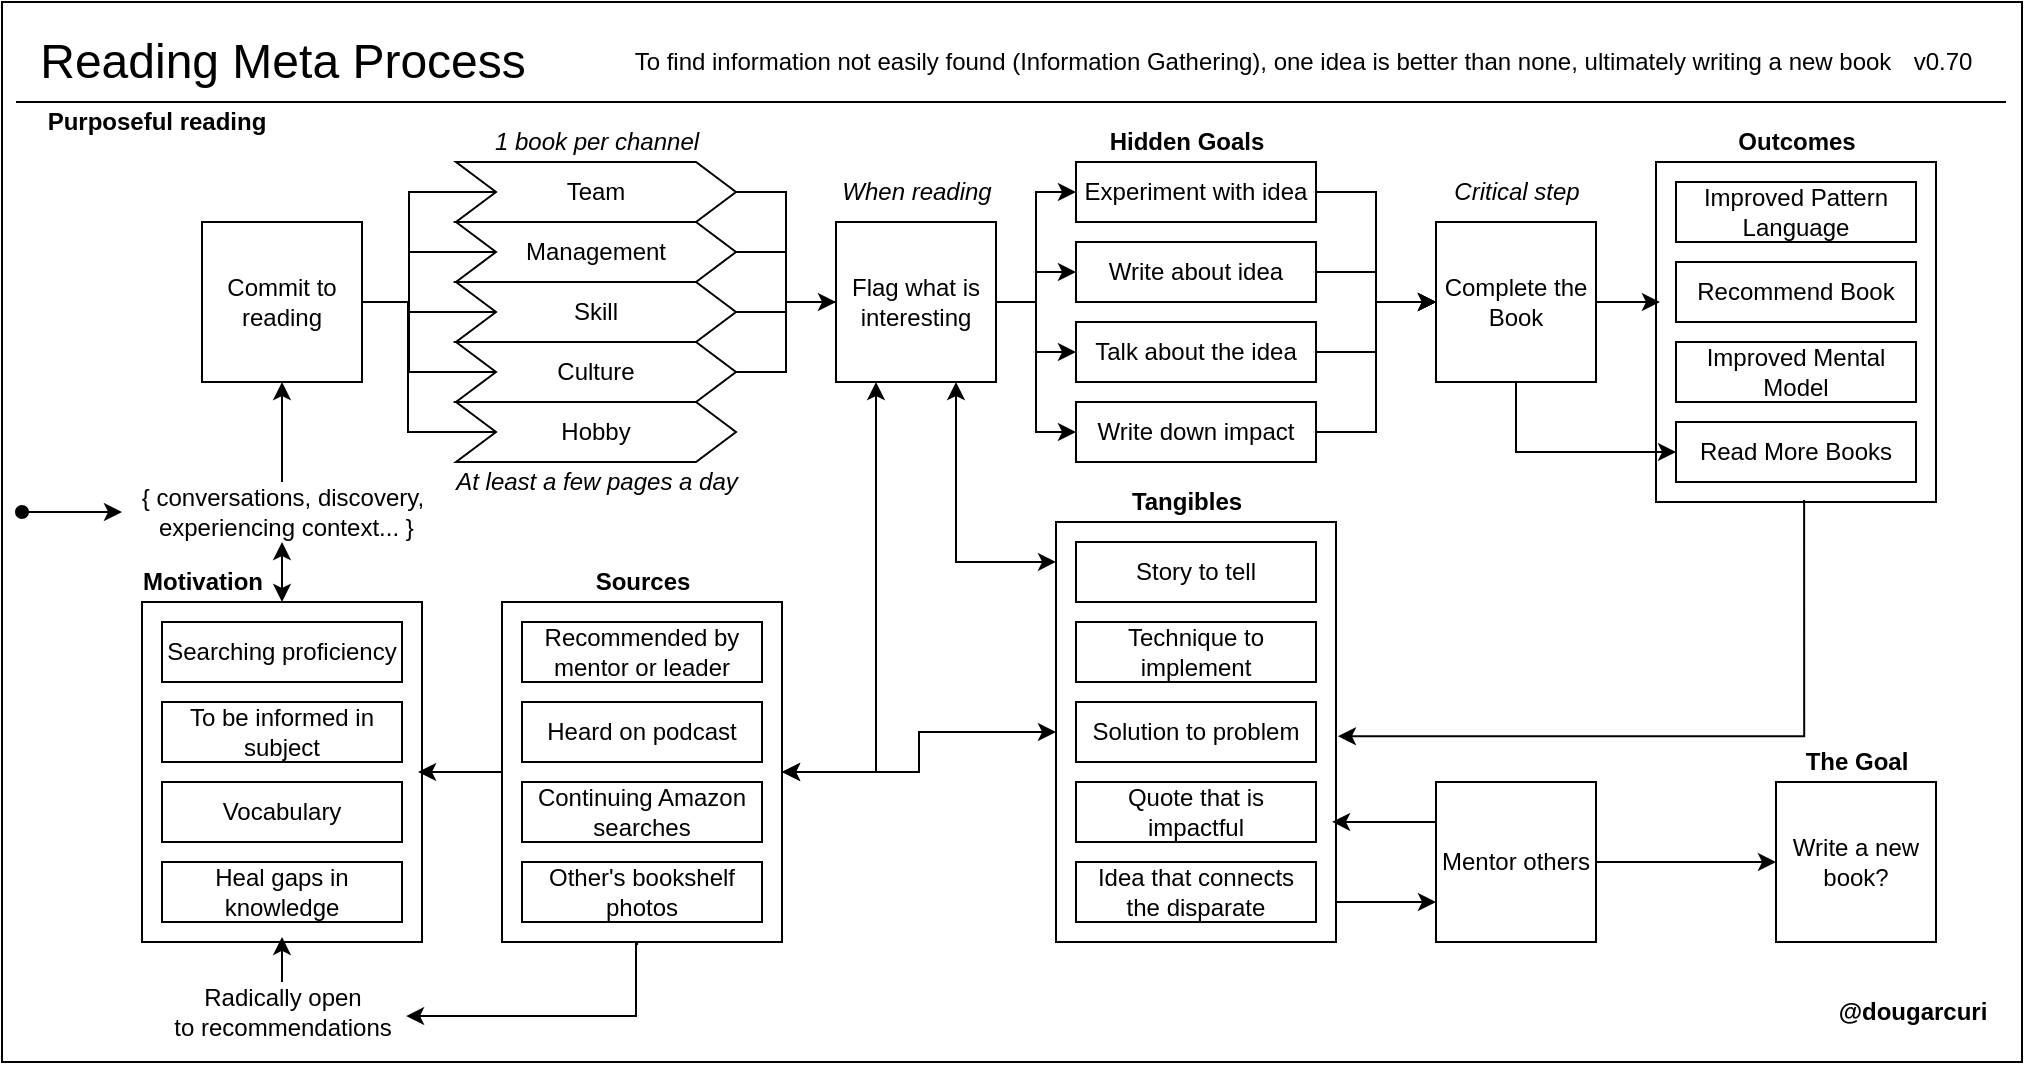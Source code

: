 <mxfile version="13.6.6" type="device"><diagram id="YEcZWM5yn9CC_GXmh8b7" name="Page-1"><mxGraphModel dx="2148" dy="794" grid="1" gridSize="10" guides="1" tooltips="1" connect="1" arrows="1" fold="1" page="1" pageScale="1" pageWidth="850" pageHeight="1100" math="0" shadow="0"><root><mxCell id="0"/><mxCell id="1" parent="0"/><mxCell id="oZXL2kZeHIh9_-ydEniH-50" value="" style="rounded=0;whiteSpace=wrap;html=1;fillColor=none;" vertex="1" parent="1"><mxGeometry x="-10" y="20" width="1010" height="530" as="geometry"/></mxCell><mxCell id="oZXL2kZeHIh9_-ydEniH-198" style="edgeStyle=orthogonalEdgeStyle;rounded=0;orthogonalLoop=1;jettySize=auto;html=1;entryX=1.007;entryY=0.51;entryDx=0;entryDy=0;entryPerimeter=0;startArrow=none;startFill=0;endArrow=classic;endFill=1;exitX=0.529;exitY=0.994;exitDx=0;exitDy=0;exitPerimeter=0;" edge="1" parent="1" source="oZXL2kZeHIh9_-ydEniH-195" target="oZXL2kZeHIh9_-ydEniH-180"><mxGeometry relative="1" as="geometry"><Array as="points"><mxPoint x="891" y="387"/></Array></mxGeometry></mxCell><mxCell id="oZXL2kZeHIh9_-ydEniH-195" value="" style="verticalLabelPosition=bottom;verticalAlign=top;html=1;shape=mxgraph.basic.rect;fillColor2=none;strokeWidth=1;size=20;indent=5;fillColor=none;" vertex="1" parent="1"><mxGeometry x="817" y="100" width="140" height="170" as="geometry"/></mxCell><mxCell id="oZXL2kZeHIh9_-ydEniH-204" style="edgeStyle=orthogonalEdgeStyle;rounded=0;orthogonalLoop=1;jettySize=auto;html=1;entryX=0;entryY=0.75;entryDx=0;entryDy=0;startArrow=none;startFill=0;endArrow=classic;endFill=1;" edge="1" parent="1" source="oZXL2kZeHIh9_-ydEniH-180" target="oZXL2kZeHIh9_-ydEniH-201"><mxGeometry relative="1" as="geometry"><Array as="points"><mxPoint x="667" y="470"/><mxPoint x="667" y="470"/></Array></mxGeometry></mxCell><mxCell id="oZXL2kZeHIh9_-ydEniH-180" value="" style="verticalLabelPosition=bottom;verticalAlign=top;html=1;shape=mxgraph.basic.rect;fillColor2=none;strokeWidth=1;size=20;indent=5;fillColor=none;" vertex="1" parent="1"><mxGeometry x="517" y="280" width="140" height="210" as="geometry"/></mxCell><mxCell id="oZXL2kZeHIh9_-ydEniH-1" value="&lt;font style=&quot;font-size: 24px&quot;&gt;Reading Meta Process&lt;/font&gt;" style="text;html=1;align=center;verticalAlign=middle;resizable=0;points=[];autosize=1;" vertex="1" parent="1"><mxGeometry y="40" width="260" height="20" as="geometry"/></mxCell><mxCell id="oZXL2kZeHIh9_-ydEniH-240" style="edgeStyle=orthogonalEdgeStyle;rounded=0;orthogonalLoop=1;jettySize=auto;html=1;exitX=1;exitY=0.5;exitDx=0;exitDy=0;entryX=0;entryY=0.5;entryDx=0;entryDy=0;startArrow=none;startFill=0;endArrow=none;endFill=0;" edge="1" parent="1" source="oZXL2kZeHIh9_-ydEniH-2" target="oZXL2kZeHIh9_-ydEniH-123"><mxGeometry relative="1" as="geometry"/></mxCell><mxCell id="oZXL2kZeHIh9_-ydEniH-241" style="edgeStyle=orthogonalEdgeStyle;rounded=0;orthogonalLoop=1;jettySize=auto;html=1;exitX=1;exitY=0.5;exitDx=0;exitDy=0;entryX=0;entryY=0.5;entryDx=0;entryDy=0;startArrow=none;startFill=0;endArrow=none;endFill=0;" edge="1" parent="1" source="oZXL2kZeHIh9_-ydEniH-2" target="oZXL2kZeHIh9_-ydEniH-125"><mxGeometry relative="1" as="geometry"/></mxCell><mxCell id="oZXL2kZeHIh9_-ydEniH-242" style="edgeStyle=orthogonalEdgeStyle;rounded=0;orthogonalLoop=1;jettySize=auto;html=1;exitX=1;exitY=0.5;exitDx=0;exitDy=0;entryX=0;entryY=0.5;entryDx=0;entryDy=0;startArrow=none;startFill=0;endArrow=none;endFill=0;" edge="1" parent="1" source="oZXL2kZeHIh9_-ydEniH-2" target="oZXL2kZeHIh9_-ydEniH-130"><mxGeometry relative="1" as="geometry"/></mxCell><mxCell id="oZXL2kZeHIh9_-ydEniH-243" style="edgeStyle=orthogonalEdgeStyle;rounded=0;orthogonalLoop=1;jettySize=auto;html=1;exitX=1;exitY=0.5;exitDx=0;exitDy=0;entryX=0;entryY=0.5;entryDx=0;entryDy=0;startArrow=none;startFill=0;endArrow=none;endFill=0;" edge="1" parent="1" source="oZXL2kZeHIh9_-ydEniH-2" target="oZXL2kZeHIh9_-ydEniH-134"><mxGeometry relative="1" as="geometry"/></mxCell><mxCell id="oZXL2kZeHIh9_-ydEniH-244" style="edgeStyle=orthogonalEdgeStyle;rounded=0;orthogonalLoop=1;jettySize=auto;html=1;exitX=1;exitY=0.5;exitDx=0;exitDy=0;startArrow=none;startFill=0;endArrow=none;endFill=0;" edge="1" parent="1" target="oZXL2kZeHIh9_-ydEniH-235"><mxGeometry relative="1" as="geometry"><mxPoint x="173" y="170" as="sourcePoint"/><mxPoint x="240" y="235" as="targetPoint"/><Array as="points"><mxPoint x="193" y="170"/><mxPoint x="193" y="235"/></Array></mxGeometry></mxCell><mxCell id="oZXL2kZeHIh9_-ydEniH-2" value="Commit to reading" style="whiteSpace=wrap;html=1;aspect=fixed;" vertex="1" parent="1"><mxGeometry x="90" y="130" width="80" height="80" as="geometry"/></mxCell><mxCell id="oZXL2kZeHIh9_-ydEniH-7" value="To find information not easily found (Information Gathering), one idea is better than none, ultimately writing a new book" style="text;html=1;align=center;verticalAlign=middle;resizable=0;points=[];autosize=1;" vertex="1" parent="1"><mxGeometry x="300" y="40" width="640" height="20" as="geometry"/></mxCell><mxCell id="oZXL2kZeHIh9_-ydEniH-19" style="edgeStyle=orthogonalEdgeStyle;rounded=0;orthogonalLoop=1;jettySize=auto;html=1;exitX=1;exitY=0.5;exitDx=0;exitDy=0;entryX=0;entryY=0.5;entryDx=0;entryDy=0;" edge="1" parent="1" source="oZXL2kZeHIh9_-ydEniH-123" target="oZXL2kZeHIh9_-ydEniH-18"><mxGeometry relative="1" as="geometry"><mxPoint x="347" y="115" as="sourcePoint"/></mxGeometry></mxCell><mxCell id="oZXL2kZeHIh9_-ydEniH-17" value="&lt;b&gt;Purposeful reading&lt;/b&gt;" style="text;html=1;align=center;verticalAlign=middle;resizable=0;points=[];autosize=1;" vertex="1" parent="1"><mxGeometry x="7" y="70" width="120" height="20" as="geometry"/></mxCell><mxCell id="oZXL2kZeHIh9_-ydEniH-77" style="edgeStyle=orthogonalEdgeStyle;rounded=0;orthogonalLoop=1;jettySize=auto;html=1;exitX=1;exitY=0.5;exitDx=0;exitDy=0;entryX=0;entryY=0.5;entryDx=0;entryDy=0;endArrow=classic;endFill=1;" edge="1" parent="1" source="oZXL2kZeHIh9_-ydEniH-18" target="oZXL2kZeHIh9_-ydEniH-25"><mxGeometry relative="1" as="geometry"/></mxCell><mxCell id="oZXL2kZeHIh9_-ydEniH-78" style="edgeStyle=orthogonalEdgeStyle;rounded=0;orthogonalLoop=1;jettySize=auto;html=1;exitX=1;exitY=0.5;exitDx=0;exitDy=0;entryX=0;entryY=0.5;entryDx=0;entryDy=0;endArrow=classic;endFill=1;" edge="1" parent="1" source="oZXL2kZeHIh9_-ydEniH-18" target="oZXL2kZeHIh9_-ydEniH-26"><mxGeometry relative="1" as="geometry"/></mxCell><mxCell id="oZXL2kZeHIh9_-ydEniH-79" style="edgeStyle=orthogonalEdgeStyle;rounded=0;orthogonalLoop=1;jettySize=auto;html=1;exitX=1;exitY=0.5;exitDx=0;exitDy=0;entryX=0;entryY=0.5;entryDx=0;entryDy=0;endArrow=classic;endFill=1;" edge="1" parent="1" source="oZXL2kZeHIh9_-ydEniH-18" target="oZXL2kZeHIh9_-ydEniH-39"><mxGeometry relative="1" as="geometry"/></mxCell><mxCell id="oZXL2kZeHIh9_-ydEniH-80" style="edgeStyle=orthogonalEdgeStyle;rounded=0;orthogonalLoop=1;jettySize=auto;html=1;exitX=1;exitY=0.5;exitDx=0;exitDy=0;entryX=0;entryY=0.5;entryDx=0;entryDy=0;endArrow=classic;endFill=1;" edge="1" parent="1" source="oZXL2kZeHIh9_-ydEniH-18" target="oZXL2kZeHIh9_-ydEniH-60"><mxGeometry relative="1" as="geometry"/></mxCell><mxCell id="oZXL2kZeHIh9_-ydEniH-193" style="edgeStyle=orthogonalEdgeStyle;rounded=0;orthogonalLoop=1;jettySize=auto;html=1;exitX=0.25;exitY=1;exitDx=0;exitDy=0;entryX=1;entryY=0.5;entryDx=0;entryDy=0;entryPerimeter=0;startArrow=classic;startFill=1;endArrow=classic;endFill=1;" edge="1" parent="1" source="oZXL2kZeHIh9_-ydEniH-18" target="oZXL2kZeHIh9_-ydEniH-182"><mxGeometry relative="1" as="geometry"/></mxCell><mxCell id="oZXL2kZeHIh9_-ydEniH-18" value="Flag what is interesting" style="whiteSpace=wrap;html=1;aspect=fixed;" vertex="1" parent="1"><mxGeometry x="407" y="130" width="80" height="80" as="geometry"/></mxCell><mxCell id="oZXL2kZeHIh9_-ydEniH-112" style="edgeStyle=orthogonalEdgeStyle;rounded=0;orthogonalLoop=1;jettySize=auto;html=1;exitX=1;exitY=0.5;exitDx=0;exitDy=0;entryX=0;entryY=0.5;entryDx=0;entryDy=0;endArrow=classic;endFill=1;" edge="1" parent="1" source="oZXL2kZeHIh9_-ydEniH-25" target="oZXL2kZeHIh9_-ydEniH-110"><mxGeometry relative="1" as="geometry"/></mxCell><mxCell id="oZXL2kZeHIh9_-ydEniH-25" value="Experiment with idea" style="rounded=0;whiteSpace=wrap;html=1;" vertex="1" parent="1"><mxGeometry x="527" y="100" width="120" height="30" as="geometry"/></mxCell><mxCell id="oZXL2kZeHIh9_-ydEniH-113" style="edgeStyle=orthogonalEdgeStyle;rounded=0;orthogonalLoop=1;jettySize=auto;html=1;exitX=1;exitY=0.5;exitDx=0;exitDy=0;entryX=0;entryY=0.5;entryDx=0;entryDy=0;endArrow=classic;endFill=1;" edge="1" parent="1" source="oZXL2kZeHIh9_-ydEniH-26" target="oZXL2kZeHIh9_-ydEniH-110"><mxGeometry relative="1" as="geometry"/></mxCell><mxCell id="oZXL2kZeHIh9_-ydEniH-26" value="Write about idea" style="rounded=0;whiteSpace=wrap;html=1;" vertex="1" parent="1"><mxGeometry x="527" y="140" width="120" height="30" as="geometry"/></mxCell><mxCell id="oZXL2kZeHIh9_-ydEniH-29" value="v0.70" style="text;html=1;align=center;verticalAlign=middle;resizable=0;points=[];autosize=1;" vertex="1" parent="1"><mxGeometry x="940" y="40" width="40" height="20" as="geometry"/></mxCell><mxCell id="oZXL2kZeHIh9_-ydEniH-30" value="&lt;b&gt;@dougarcuri&lt;/b&gt;" style="text;html=1;align=center;verticalAlign=middle;resizable=0;points=[];autosize=1;" vertex="1" parent="1"><mxGeometry x="900" y="515" width="90" height="20" as="geometry"/></mxCell><mxCell id="oZXL2kZeHIh9_-ydEniH-31" value="" style="endArrow=none;html=1;" edge="1" parent="1"><mxGeometry width="50" height="50" relative="1" as="geometry"><mxPoint x="-3" y="70" as="sourcePoint"/><mxPoint x="992" y="70" as="targetPoint"/></mxGeometry></mxCell><mxCell id="oZXL2kZeHIh9_-ydEniH-114" style="edgeStyle=orthogonalEdgeStyle;rounded=0;orthogonalLoop=1;jettySize=auto;html=1;exitX=1;exitY=0.5;exitDx=0;exitDy=0;entryX=0;entryY=0.5;entryDx=0;entryDy=0;endArrow=classic;endFill=1;" edge="1" parent="1" source="oZXL2kZeHIh9_-ydEniH-39" target="oZXL2kZeHIh9_-ydEniH-110"><mxGeometry relative="1" as="geometry"/></mxCell><mxCell id="oZXL2kZeHIh9_-ydEniH-39" value="Talk about the idea" style="rounded=0;whiteSpace=wrap;html=1;" vertex="1" parent="1"><mxGeometry x="527" y="180" width="120" height="30" as="geometry"/></mxCell><mxCell id="oZXL2kZeHIh9_-ydEniH-46" value="&lt;i&gt;1 book per channel&lt;/i&gt;" style="text;html=1;align=center;verticalAlign=middle;resizable=0;points=[];autosize=1;" vertex="1" parent="1"><mxGeometry x="227" y="80" width="120" height="20" as="geometry"/></mxCell><mxCell id="oZXL2kZeHIh9_-ydEniH-47" value="&lt;i&gt;At least a few pages a day&lt;/i&gt;" style="text;html=1;align=center;verticalAlign=middle;resizable=0;points=[];autosize=1;" vertex="1" parent="1"><mxGeometry x="207" y="250" width="160" height="20" as="geometry"/></mxCell><mxCell id="oZXL2kZeHIh9_-ydEniH-213" style="edgeStyle=orthogonalEdgeStyle;rounded=0;orthogonalLoop=1;jettySize=auto;html=1;entryX=0.5;entryY=0.985;entryDx=0;entryDy=0;entryPerimeter=0;startArrow=none;startFill=0;endArrow=classic;endFill=1;" edge="1" parent="1" source="oZXL2kZeHIh9_-ydEniH-49" target="oZXL2kZeHIh9_-ydEniH-208"><mxGeometry relative="1" as="geometry"/></mxCell><mxCell id="oZXL2kZeHIh9_-ydEniH-49" value="Radically open&lt;br&gt;to recommendations" style="text;html=1;align=center;verticalAlign=middle;resizable=0;points=[];autosize=1;" vertex="1" parent="1"><mxGeometry x="70" y="510" width="120" height="30" as="geometry"/></mxCell><mxCell id="oZXL2kZeHIh9_-ydEniH-116" style="edgeStyle=orthogonalEdgeStyle;rounded=0;orthogonalLoop=1;jettySize=auto;html=1;exitX=1;exitY=0.5;exitDx=0;exitDy=0;entryX=0;entryY=0.5;entryDx=0;entryDy=0;endArrow=classic;endFill=1;" edge="1" parent="1" source="oZXL2kZeHIh9_-ydEniH-60" target="oZXL2kZeHIh9_-ydEniH-110"><mxGeometry relative="1" as="geometry"/></mxCell><mxCell id="oZXL2kZeHIh9_-ydEniH-60" value="Write down impact" style="rounded=0;whiteSpace=wrap;html=1;" vertex="1" parent="1"><mxGeometry x="527" y="220" width="120" height="30" as="geometry"/></mxCell><mxCell id="oZXL2kZeHIh9_-ydEniH-70" value="&lt;b&gt;Outcomes&lt;/b&gt;" style="text;html=1;align=center;verticalAlign=middle;resizable=0;points=[];autosize=1;" vertex="1" parent="1"><mxGeometry x="852" y="80" width="70" height="20" as="geometry"/></mxCell><mxCell id="oZXL2kZeHIh9_-ydEniH-90" value="Improved Pattern Language" style="rounded=0;whiteSpace=wrap;html=1;" vertex="1" parent="1"><mxGeometry x="827" y="110" width="120" height="30" as="geometry"/></mxCell><mxCell id="oZXL2kZeHIh9_-ydEniH-91" value="Recommend Book" style="rounded=0;whiteSpace=wrap;html=1;" vertex="1" parent="1"><mxGeometry x="827" y="150" width="120" height="30" as="geometry"/></mxCell><mxCell id="oZXL2kZeHIh9_-ydEniH-92" value="Improved Mental Model" style="rounded=0;whiteSpace=wrap;html=1;" vertex="1" parent="1"><mxGeometry x="827" y="190" width="120" height="30" as="geometry"/></mxCell><mxCell id="oZXL2kZeHIh9_-ydEniH-93" value="Read More Books" style="rounded=0;whiteSpace=wrap;html=1;" vertex="1" parent="1"><mxGeometry x="827" y="230" width="120" height="30" as="geometry"/></mxCell><mxCell id="oZXL2kZeHIh9_-ydEniH-197" style="edgeStyle=orthogonalEdgeStyle;rounded=0;orthogonalLoop=1;jettySize=auto;html=1;exitX=1;exitY=0.5;exitDx=0;exitDy=0;entryX=0.014;entryY=0.412;entryDx=0;entryDy=0;entryPerimeter=0;startArrow=none;startFill=0;endArrow=classic;endFill=1;" edge="1" parent="1" source="oZXL2kZeHIh9_-ydEniH-110" target="oZXL2kZeHIh9_-ydEniH-195"><mxGeometry relative="1" as="geometry"/></mxCell><mxCell id="oZXL2kZeHIh9_-ydEniH-219" style="edgeStyle=orthogonalEdgeStyle;rounded=0;orthogonalLoop=1;jettySize=auto;html=1;exitX=0.5;exitY=1;exitDx=0;exitDy=0;entryX=0;entryY=0.5;entryDx=0;entryDy=0;startArrow=none;startFill=0;endArrow=classic;endFill=1;" edge="1" parent="1" source="oZXL2kZeHIh9_-ydEniH-110" target="oZXL2kZeHIh9_-ydEniH-93"><mxGeometry relative="1" as="geometry"/></mxCell><mxCell id="oZXL2kZeHIh9_-ydEniH-110" value="Complete the Book" style="whiteSpace=wrap;html=1;aspect=fixed;" vertex="1" parent="1"><mxGeometry x="707" y="130" width="80" height="80" as="geometry"/></mxCell><mxCell id="oZXL2kZeHIh9_-ydEniH-123" value="Team" style="shape=step;perimeter=stepPerimeter;whiteSpace=wrap;html=1;fixedSize=1;fillColor=none;" vertex="1" parent="1"><mxGeometry x="217" y="100" width="140" height="30" as="geometry"/></mxCell><mxCell id="oZXL2kZeHIh9_-ydEniH-127" style="edgeStyle=orthogonalEdgeStyle;rounded=0;orthogonalLoop=1;jettySize=auto;html=1;exitX=1;exitY=0.5;exitDx=0;exitDy=0;endArrow=none;endFill=0;" edge="1" parent="1" source="oZXL2kZeHIh9_-ydEniH-125" target="oZXL2kZeHIh9_-ydEniH-18"><mxGeometry relative="1" as="geometry"/></mxCell><mxCell id="oZXL2kZeHIh9_-ydEniH-125" value="Management" style="shape=step;perimeter=stepPerimeter;whiteSpace=wrap;html=1;fixedSize=1;fillColor=none;" vertex="1" parent="1"><mxGeometry x="217" y="130" width="140" height="30" as="geometry"/></mxCell><mxCell id="oZXL2kZeHIh9_-ydEniH-133" style="edgeStyle=orthogonalEdgeStyle;rounded=0;orthogonalLoop=1;jettySize=auto;html=1;exitX=1;exitY=0.5;exitDx=0;exitDy=0;entryX=0;entryY=0.5;entryDx=0;entryDy=0;endArrow=none;endFill=0;" edge="1" parent="1" source="oZXL2kZeHIh9_-ydEniH-130" target="oZXL2kZeHIh9_-ydEniH-18"><mxGeometry relative="1" as="geometry"/></mxCell><mxCell id="oZXL2kZeHIh9_-ydEniH-130" value="Skill" style="shape=step;perimeter=stepPerimeter;whiteSpace=wrap;html=1;fixedSize=1;fillColor=none;" vertex="1" parent="1"><mxGeometry x="217" y="160" width="140" height="30" as="geometry"/></mxCell><mxCell id="oZXL2kZeHIh9_-ydEniH-135" style="edgeStyle=orthogonalEdgeStyle;rounded=0;orthogonalLoop=1;jettySize=auto;html=1;exitX=1;exitY=0.5;exitDx=0;exitDy=0;entryX=0;entryY=0.5;entryDx=0;entryDy=0;endArrow=none;endFill=0;" edge="1" parent="1" source="oZXL2kZeHIh9_-ydEniH-134" target="oZXL2kZeHIh9_-ydEniH-18"><mxGeometry relative="1" as="geometry"/></mxCell><mxCell id="oZXL2kZeHIh9_-ydEniH-134" value="Culture" style="shape=step;perimeter=stepPerimeter;whiteSpace=wrap;html=1;fixedSize=1;fillColor=none;" vertex="1" parent="1"><mxGeometry x="217" y="190" width="140" height="30" as="geometry"/></mxCell><mxCell id="oZXL2kZeHIh9_-ydEniH-159" value="&lt;i&gt;Critical step&lt;/i&gt;" style="text;html=1;align=center;verticalAlign=middle;resizable=0;points=[];autosize=1;" vertex="1" parent="1"><mxGeometry x="707" y="105" width="80" height="20" as="geometry"/></mxCell><mxCell id="oZXL2kZeHIh9_-ydEniH-166" value="Story to tell" style="rounded=0;whiteSpace=wrap;html=1;" vertex="1" parent="1"><mxGeometry x="527" y="290" width="120" height="30" as="geometry"/></mxCell><mxCell id="oZXL2kZeHIh9_-ydEniH-167" value="Technique to implement" style="rounded=0;whiteSpace=wrap;html=1;" vertex="1" parent="1"><mxGeometry x="527" y="330" width="120" height="30" as="geometry"/></mxCell><mxCell id="oZXL2kZeHIh9_-ydEniH-168" value="Solution to problem" style="rounded=0;whiteSpace=wrap;html=1;" vertex="1" parent="1"><mxGeometry x="527" y="370" width="120" height="30" as="geometry"/></mxCell><mxCell id="oZXL2kZeHIh9_-ydEniH-170" value="Quote that is impactful" style="rounded=0;whiteSpace=wrap;html=1;" vertex="1" parent="1"><mxGeometry x="527" y="410" width="120" height="30" as="geometry"/></mxCell><mxCell id="oZXL2kZeHIh9_-ydEniH-173" value="Idea that connects the disparate" style="rounded=0;whiteSpace=wrap;html=1;" vertex="1" parent="1"><mxGeometry x="527" y="450" width="120" height="30" as="geometry"/></mxCell><mxCell id="oZXL2kZeHIh9_-ydEniH-174" value="&lt;b&gt;Tangibles&lt;/b&gt;" style="text;html=1;align=center;verticalAlign=middle;resizable=0;points=[];autosize=1;" vertex="1" parent="1"><mxGeometry x="547" y="260" width="70" height="20" as="geometry"/></mxCell><mxCell id="oZXL2kZeHIh9_-ydEniH-181" style="edgeStyle=orthogonalEdgeStyle;rounded=0;orthogonalLoop=1;jettySize=auto;html=1;entryX=0.75;entryY=1;entryDx=0;entryDy=0;endArrow=classic;endFill=1;startArrow=classic;startFill=1;exitX=0;exitY=0.095;exitDx=0;exitDy=0;exitPerimeter=0;" edge="1" parent="1" source="oZXL2kZeHIh9_-ydEniH-180" target="oZXL2kZeHIh9_-ydEniH-18"><mxGeometry relative="1" as="geometry"/></mxCell><mxCell id="oZXL2kZeHIh9_-ydEniH-192" style="edgeStyle=orthogonalEdgeStyle;rounded=0;orthogonalLoop=1;jettySize=auto;html=1;startArrow=classic;startFill=1;endArrow=classic;endFill=1;" edge="1" parent="1" source="oZXL2kZeHIh9_-ydEniH-182" target="oZXL2kZeHIh9_-ydEniH-180"><mxGeometry relative="1" as="geometry"/></mxCell><mxCell id="oZXL2kZeHIh9_-ydEniH-199" value="Write a new book?" style="whiteSpace=wrap;html=1;aspect=fixed;" vertex="1" parent="1"><mxGeometry x="877" y="410" width="80" height="80" as="geometry"/></mxCell><mxCell id="oZXL2kZeHIh9_-ydEniH-203" style="edgeStyle=orthogonalEdgeStyle;rounded=0;orthogonalLoop=1;jettySize=auto;html=1;exitX=0;exitY=0.25;exitDx=0;exitDy=0;entryX=0.986;entryY=0.714;entryDx=0;entryDy=0;entryPerimeter=0;startArrow=none;startFill=0;endArrow=classic;endFill=1;" edge="1" parent="1" source="oZXL2kZeHIh9_-ydEniH-201" target="oZXL2kZeHIh9_-ydEniH-180"><mxGeometry relative="1" as="geometry"/></mxCell><mxCell id="oZXL2kZeHIh9_-ydEniH-205" style="edgeStyle=orthogonalEdgeStyle;rounded=0;orthogonalLoop=1;jettySize=auto;html=1;exitX=1;exitY=0.5;exitDx=0;exitDy=0;entryX=0;entryY=0.5;entryDx=0;entryDy=0;startArrow=none;startFill=0;endArrow=classic;endFill=1;" edge="1" parent="1" source="oZXL2kZeHIh9_-ydEniH-201" target="oZXL2kZeHIh9_-ydEniH-199"><mxGeometry relative="1" as="geometry"/></mxCell><mxCell id="oZXL2kZeHIh9_-ydEniH-201" value="Mentor others" style="whiteSpace=wrap;html=1;aspect=fixed;" vertex="1" parent="1"><mxGeometry x="707" y="410" width="80" height="80" as="geometry"/></mxCell><mxCell id="oZXL2kZeHIh9_-ydEniH-206" value="&lt;b&gt;The Goal&lt;/b&gt;" style="text;html=1;align=center;verticalAlign=middle;resizable=0;points=[];autosize=1;" vertex="1" parent="1"><mxGeometry x="882" y="390" width="70" height="20" as="geometry"/></mxCell><mxCell id="oZXL2kZeHIh9_-ydEniH-216" style="edgeStyle=orthogonalEdgeStyle;rounded=0;orthogonalLoop=1;jettySize=auto;html=1;entryX=0.986;entryY=0.5;entryDx=0;entryDy=0;entryPerimeter=0;startArrow=none;startFill=0;endArrow=classic;endFill=1;" edge="1" parent="1" source="oZXL2kZeHIh9_-ydEniH-182" target="oZXL2kZeHIh9_-ydEniH-208"><mxGeometry relative="1" as="geometry"/></mxCell><mxCell id="oZXL2kZeHIh9_-ydEniH-218" style="edgeStyle=orthogonalEdgeStyle;rounded=0;orthogonalLoop=1;jettySize=auto;html=1;entryX=1.017;entryY=0.567;entryDx=0;entryDy=0;entryPerimeter=0;startArrow=none;startFill=0;endArrow=classic;endFill=1;exitX=0.486;exitY=1.006;exitDx=0;exitDy=0;exitPerimeter=0;" edge="1" parent="1" source="oZXL2kZeHIh9_-ydEniH-182" target="oZXL2kZeHIh9_-ydEniH-49"><mxGeometry relative="1" as="geometry"><mxPoint x="307" y="500" as="sourcePoint"/><Array as="points"><mxPoint x="307" y="491"/><mxPoint x="307" y="527"/></Array></mxGeometry></mxCell><mxCell id="oZXL2kZeHIh9_-ydEniH-182" value="" style="verticalLabelPosition=bottom;verticalAlign=top;html=1;shape=mxgraph.basic.rect;fillColor2=none;strokeWidth=1;size=20;indent=5;fillColor=none;" vertex="1" parent="1"><mxGeometry x="240" y="320" width="140" height="170" as="geometry"/></mxCell><mxCell id="oZXL2kZeHIh9_-ydEniH-163" value="&lt;b&gt;Sources&lt;/b&gt;" style="text;html=1;align=center;verticalAlign=middle;resizable=0;points=[];autosize=1;" vertex="1" parent="1"><mxGeometry x="280" y="300" width="60" height="20" as="geometry"/></mxCell><mxCell id="oZXL2kZeHIh9_-ydEniH-183" value="Recommended by mentor or leader" style="rounded=0;whiteSpace=wrap;html=1;" vertex="1" parent="1"><mxGeometry x="250" y="330" width="120" height="30" as="geometry"/></mxCell><mxCell id="oZXL2kZeHIh9_-ydEniH-185" value="Heard on podcast" style="rounded=0;whiteSpace=wrap;html=1;" vertex="1" parent="1"><mxGeometry x="250" y="370" width="120" height="30" as="geometry"/></mxCell><mxCell id="oZXL2kZeHIh9_-ydEniH-188" value="Continuing Amazon searches" style="rounded=0;whiteSpace=wrap;html=1;" vertex="1" parent="1"><mxGeometry x="250" y="410" width="120" height="30" as="geometry"/></mxCell><mxCell id="oZXL2kZeHIh9_-ydEniH-217" value="&lt;b&gt;Hidden Goals&lt;/b&gt;" style="text;html=1;align=center;verticalAlign=middle;resizable=0;points=[];autosize=1;" vertex="1" parent="1"><mxGeometry x="537" y="80" width="90" height="20" as="geometry"/></mxCell><mxCell id="oZXL2kZeHIh9_-ydEniH-220" value="&lt;i&gt;When reading&lt;/i&gt;" style="text;html=1;align=center;verticalAlign=middle;resizable=0;points=[];autosize=1;" vertex="1" parent="1"><mxGeometry x="402" y="105" width="90" height="20" as="geometry"/></mxCell><mxCell id="oZXL2kZeHIh9_-ydEniH-231" style="edgeStyle=orthogonalEdgeStyle;rounded=0;orthogonalLoop=1;jettySize=auto;html=1;entryX=0.5;entryY=1;entryDx=0;entryDy=0;startArrow=none;startFill=0;endArrow=classic;endFill=1;" edge="1" parent="1" source="oZXL2kZeHIh9_-ydEniH-228" target="oZXL2kZeHIh9_-ydEniH-2"><mxGeometry relative="1" as="geometry"/></mxCell><mxCell id="oZXL2kZeHIh9_-ydEniH-233" style="edgeStyle=orthogonalEdgeStyle;rounded=0;orthogonalLoop=1;jettySize=auto;html=1;startArrow=classic;startFill=1;endArrow=oval;endFill=1;" edge="1" parent="1" source="oZXL2kZeHIh9_-ydEniH-228"><mxGeometry relative="1" as="geometry"><mxPoint y="275" as="targetPoint"/></mxGeometry></mxCell><mxCell id="oZXL2kZeHIh9_-ydEniH-228" value="{ conversations, discovery,&lt;br&gt;&amp;nbsp;experiencing context... }" style="text;html=1;align=center;verticalAlign=middle;resizable=0;points=[];autosize=1;" vertex="1" parent="1"><mxGeometry x="50" y="260" width="160" height="30" as="geometry"/></mxCell><mxCell id="oZXL2kZeHIh9_-ydEniH-230" style="edgeStyle=orthogonalEdgeStyle;rounded=0;orthogonalLoop=1;jettySize=auto;html=1;entryX=0.5;entryY=1;entryDx=0;entryDy=0;entryPerimeter=0;startArrow=classic;startFill=1;endArrow=classic;endFill=1;" edge="1" parent="1" source="oZXL2kZeHIh9_-ydEniH-208" target="oZXL2kZeHIh9_-ydEniH-228"><mxGeometry relative="1" as="geometry"/></mxCell><mxCell id="oZXL2kZeHIh9_-ydEniH-234" value="Other's bookshelf photos" style="rounded=0;whiteSpace=wrap;html=1;" vertex="1" parent="1"><mxGeometry x="250" y="450" width="120" height="30" as="geometry"/></mxCell><mxCell id="oZXL2kZeHIh9_-ydEniH-235" value="Hobby" style="shape=step;perimeter=stepPerimeter;whiteSpace=wrap;html=1;fixedSize=1;fillColor=none;" vertex="1" parent="1"><mxGeometry x="217" y="220" width="140" height="30" as="geometry"/></mxCell><mxCell id="oZXL2kZeHIh9_-ydEniH-251" value="Heal gaps in knowledge" style="rounded=0;whiteSpace=wrap;html=1;" vertex="1" parent="1"><mxGeometry x="70" y="450" width="120" height="30" as="geometry"/></mxCell><mxCell id="oZXL2kZeHIh9_-ydEniH-208" value="" style="verticalLabelPosition=bottom;verticalAlign=top;html=1;shape=mxgraph.basic.rect;fillColor2=none;strokeWidth=1;size=20;indent=5;fillColor=none;" vertex="1" parent="1"><mxGeometry x="60" y="320" width="140" height="170" as="geometry"/></mxCell><mxCell id="oZXL2kZeHIh9_-ydEniH-209" value="&lt;b&gt;Motivation&lt;/b&gt;" style="text;html=1;align=center;verticalAlign=middle;resizable=0;points=[];autosize=1;" vertex="1" parent="1"><mxGeometry x="50" y="300" width="80" height="20" as="geometry"/></mxCell><mxCell id="oZXL2kZeHIh9_-ydEniH-210" value="Searching proficiency" style="rounded=0;whiteSpace=wrap;html=1;" vertex="1" parent="1"><mxGeometry x="70" y="330" width="120" height="30" as="geometry"/></mxCell><mxCell id="oZXL2kZeHIh9_-ydEniH-211" value="To be informed in subject" style="rounded=0;whiteSpace=wrap;html=1;" vertex="1" parent="1"><mxGeometry x="70" y="370" width="120" height="30" as="geometry"/></mxCell><mxCell id="oZXL2kZeHIh9_-ydEniH-212" value="Vocabulary" style="rounded=0;whiteSpace=wrap;html=1;" vertex="1" parent="1"><mxGeometry x="70" y="410" width="120" height="30" as="geometry"/></mxCell></root></mxGraphModel></diagram></mxfile>